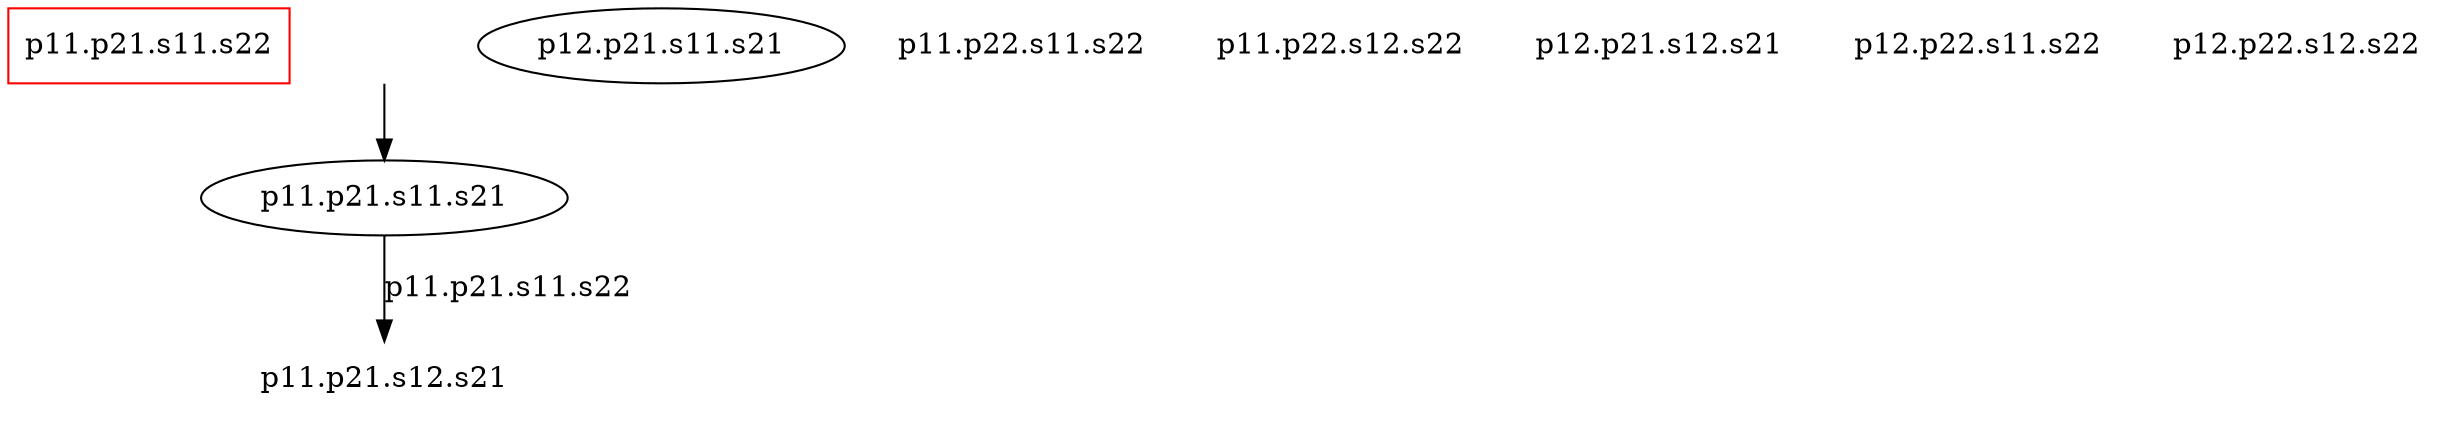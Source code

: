 digraph G {
	"p11.p21.s11.s22" [shape=box, color=red];
	"p11.p21.s11.s21" [shape=ellipse];
	"p12.p21.s11.s21" [shape=ellipse];
	"p11.p21.s12.s21" [shape=plaintext];
	"p11.p22.s11.s22" [shape=plaintext];
	"p11.p22.s12.s22" [shape=plaintext];
	"p12.p21.s12.s21" [shape=plaintext];
	"p12.p22.s11.s22" [shape=plaintext];
	"p12.p22.s12.s22" [shape=plaintext];
	"p11.p21.s11.s21" -> "p11.p21.s12.s21" [label="p11.p21.s11.s22"];
	init [shape=plaintext, label=""];
	init -> "p11.p21.s11.s21";
}
